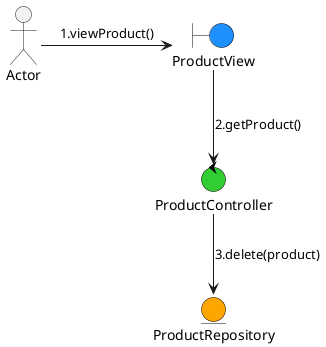 @startuml DeleteProduct


skinparam boundary {
  backgroundColor DodgerBlue
  borderColor black
}

skinparam control {
  backgroundColor LimeGreen
  borderColor black
}

skinparam entity {
  backgroundColor Orange
  borderColor black
}

actor Actor
boundary ProductView
control ProductController
entity ProductRepository

Actor -right-> (ProductView) : 1.viewProduct()
(ProductView) --> (ProductController) : 2.getProduct()
(ProductController) --> (ProductRepository) : 3.delete(product)

@enduml